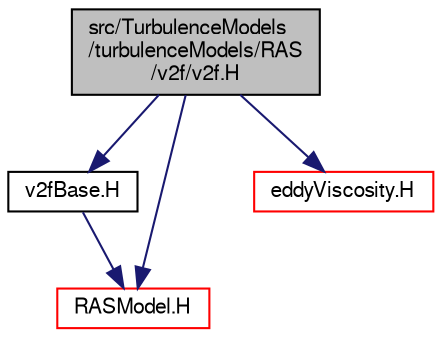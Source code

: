 digraph "src/TurbulenceModels/turbulenceModels/RAS/v2f/v2f.H"
{
  bgcolor="transparent";
  edge [fontname="FreeSans",fontsize="10",labelfontname="FreeSans",labelfontsize="10"];
  node [fontname="FreeSans",fontsize="10",shape=record];
  Node1 [label="src/TurbulenceModels\l/turbulenceModels/RAS\l/v2f/v2f.H",height=0.2,width=0.4,color="black", fillcolor="grey75", style="filled" fontcolor="black"];
  Node1 -> Node2 [color="midnightblue",fontsize="10",style="solid",fontname="FreeSans"];
  Node2 [label="v2fBase.H",height=0.2,width=0.4,color="black",URL="$a10226.html"];
  Node2 -> Node3 [color="midnightblue",fontsize="10",style="solid",fontname="FreeSans"];
  Node3 [label="RASModel.H",height=0.2,width=0.4,color="red",URL="$a10213.html"];
  Node1 -> Node3 [color="midnightblue",fontsize="10",style="solid",fontname="FreeSans"];
  Node1 -> Node4 [color="midnightblue",fontsize="10",style="solid",fontname="FreeSans"];
  Node4 [label="eddyViscosity.H",height=0.2,width=0.4,color="red",URL="$a10136.html"];
}
